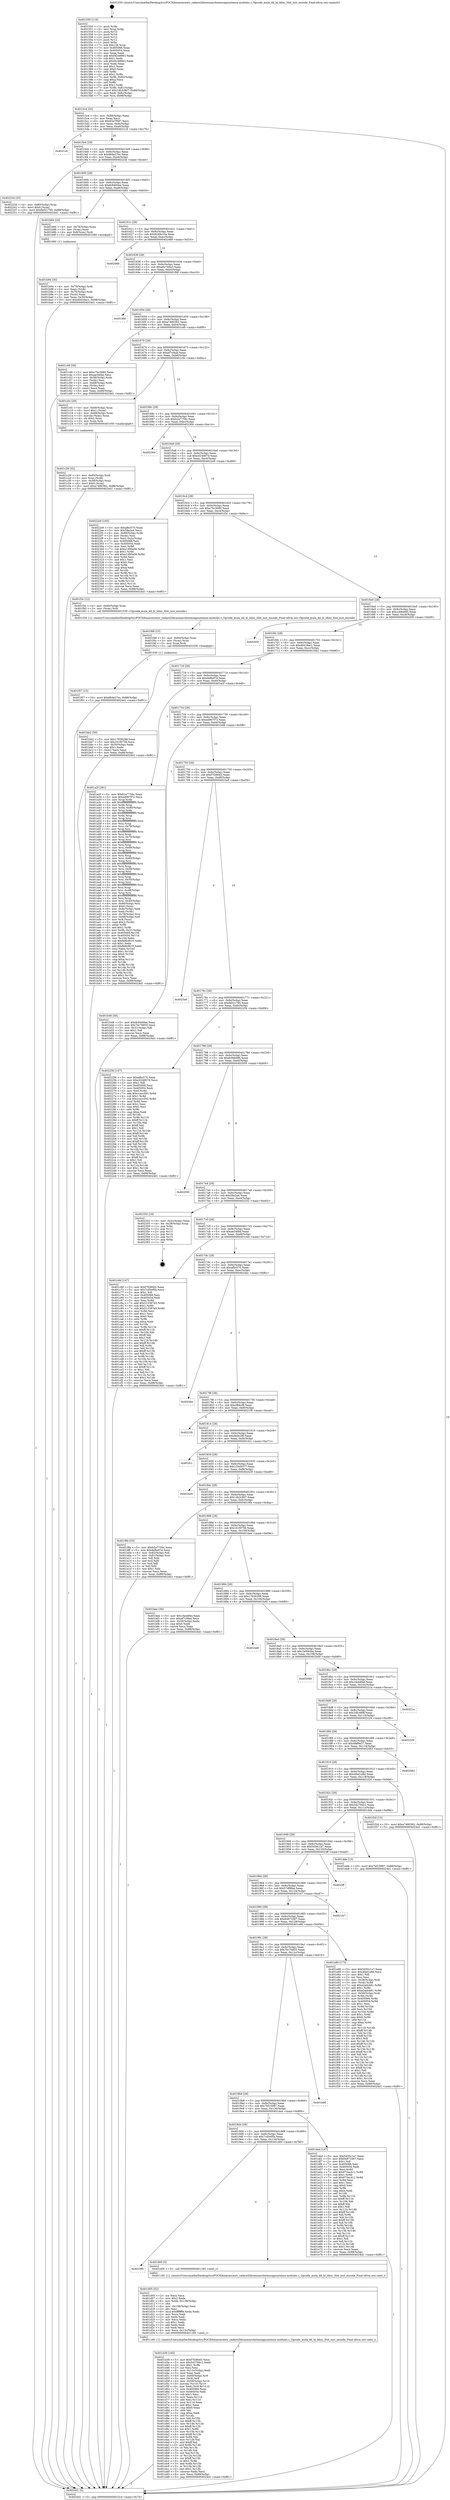 digraph "0x401550" {
  label = "0x401550 (/mnt/c/Users/mathe/Desktop/tcc/POCII/binaries/extr_radare2librasmarchxtensagnuxtensa-modules.c_Opcode_mula_dd_hl_ldinc_Slot_inst_encode_Final-ollvm.out::main(0))"
  labelloc = "t"
  node[shape=record]

  Entry [label="",width=0.3,height=0.3,shape=circle,fillcolor=black,style=filled]
  "0x4015c4" [label="{
     0x4015c4 [32]\l
     | [instrs]\l
     &nbsp;&nbsp;0x4015c4 \<+6\>: mov -0x88(%rbp),%eax\l
     &nbsp;&nbsp;0x4015ca \<+2\>: mov %eax,%ecx\l
     &nbsp;&nbsp;0x4015cc \<+6\>: sub $0x83a7f597,%ecx\l
     &nbsp;&nbsp;0x4015d2 \<+6\>: mov %eax,-0x9c(%rbp)\l
     &nbsp;&nbsp;0x4015d8 \<+6\>: mov %ecx,-0xa0(%rbp)\l
     &nbsp;&nbsp;0x4015de \<+6\>: je 00000000004021c6 \<main+0xc76\>\l
  }"]
  "0x4021c6" [label="{
     0x4021c6\l
  }", style=dashed]
  "0x4015e4" [label="{
     0x4015e4 [28]\l
     | [instrs]\l
     &nbsp;&nbsp;0x4015e4 \<+5\>: jmp 00000000004015e9 \<main+0x99\>\l
     &nbsp;&nbsp;0x4015e9 \<+6\>: mov -0x9c(%rbp),%eax\l
     &nbsp;&nbsp;0x4015ef \<+5\>: sub $0x884e27ec,%eax\l
     &nbsp;&nbsp;0x4015f4 \<+6\>: mov %eax,-0xa4(%rbp)\l
     &nbsp;&nbsp;0x4015fa \<+6\>: je 000000000040223d \<main+0xced\>\l
  }"]
  Exit [label="",width=0.3,height=0.3,shape=circle,fillcolor=black,style=filled,peripheries=2]
  "0x40223d" [label="{
     0x40223d [25]\l
     | [instrs]\l
     &nbsp;&nbsp;0x40223d \<+4\>: mov -0x80(%rbp),%rax\l
     &nbsp;&nbsp;0x402241 \<+6\>: movl $0x0,(%rax)\l
     &nbsp;&nbsp;0x402247 \<+10\>: movl $0xfa021795,-0x88(%rbp)\l
     &nbsp;&nbsp;0x402251 \<+5\>: jmp 00000000004024d1 \<main+0xf81\>\l
  }"]
  "0x401600" [label="{
     0x401600 [28]\l
     | [instrs]\l
     &nbsp;&nbsp;0x401600 \<+5\>: jmp 0000000000401605 \<main+0xb5\>\l
     &nbsp;&nbsp;0x401605 \<+6\>: mov -0x9c(%rbp),%eax\l
     &nbsp;&nbsp;0x40160b \<+5\>: sub $0x8c8400ee,%eax\l
     &nbsp;&nbsp;0x401610 \<+6\>: mov %eax,-0xa8(%rbp)\l
     &nbsp;&nbsp;0x401616 \<+6\>: je 0000000000401b84 \<main+0x634\>\l
  }"]
  "0x401f57" [label="{
     0x401f57 [15]\l
     | [instrs]\l
     &nbsp;&nbsp;0x401f57 \<+10\>: movl $0x884e27ec,-0x88(%rbp)\l
     &nbsp;&nbsp;0x401f61 \<+5\>: jmp 00000000004024d1 \<main+0xf81\>\l
  }"]
  "0x401b84" [label="{
     0x401b84 [16]\l
     | [instrs]\l
     &nbsp;&nbsp;0x401b84 \<+4\>: mov -0x78(%rbp),%rax\l
     &nbsp;&nbsp;0x401b88 \<+3\>: mov (%rax),%rax\l
     &nbsp;&nbsp;0x401b8b \<+4\>: mov 0x8(%rax),%rdi\l
     &nbsp;&nbsp;0x401b8f \<+5\>: call 0000000000401060 \<atoi@plt\>\l
     | [calls]\l
     &nbsp;&nbsp;0x401060 \{1\} (unknown)\l
  }"]
  "0x40161c" [label="{
     0x40161c [28]\l
     | [instrs]\l
     &nbsp;&nbsp;0x40161c \<+5\>: jmp 0000000000401621 \<main+0xd1\>\l
     &nbsp;&nbsp;0x401621 \<+6\>: mov -0x9c(%rbp),%eax\l
     &nbsp;&nbsp;0x401627 \<+5\>: sub $0x9249a10a,%eax\l
     &nbsp;&nbsp;0x40162c \<+6\>: mov %eax,-0xac(%rbp)\l
     &nbsp;&nbsp;0x401632 \<+6\>: je 0000000000402466 \<main+0xf16\>\l
  }"]
  "0x401f48" [label="{
     0x401f48 [15]\l
     | [instrs]\l
     &nbsp;&nbsp;0x401f48 \<+4\>: mov -0x60(%rbp),%rax\l
     &nbsp;&nbsp;0x401f4c \<+3\>: mov (%rax),%rax\l
     &nbsp;&nbsp;0x401f4f \<+3\>: mov %rax,%rdi\l
     &nbsp;&nbsp;0x401f52 \<+5\>: call 0000000000401030 \<free@plt\>\l
     | [calls]\l
     &nbsp;&nbsp;0x401030 \{1\} (unknown)\l
  }"]
  "0x402466" [label="{
     0x402466\l
  }", style=dashed]
  "0x401638" [label="{
     0x401638 [28]\l
     | [instrs]\l
     &nbsp;&nbsp;0x401638 \<+5\>: jmp 000000000040163d \<main+0xed\>\l
     &nbsp;&nbsp;0x40163d \<+6\>: mov -0x9c(%rbp),%eax\l
     &nbsp;&nbsp;0x401643 \<+5\>: sub $0xa6c749a3,%eax\l
     &nbsp;&nbsp;0x401648 \<+6\>: mov %eax,-0xb0(%rbp)\l
     &nbsp;&nbsp;0x40164e \<+6\>: je 0000000000401f66 \<main+0xa16\>\l
  }"]
  "0x401d39" [label="{
     0x401d39 [165]\l
     | [instrs]\l
     &nbsp;&nbsp;0x401d39 \<+5\>: mov $0xf7f280d3,%ecx\l
     &nbsp;&nbsp;0x401d3e \<+5\>: mov $0x542784c1,%edx\l
     &nbsp;&nbsp;0x401d43 \<+3\>: mov $0x1,%r8b\l
     &nbsp;&nbsp;0x401d46 \<+2\>: xor %esi,%esi\l
     &nbsp;&nbsp;0x401d48 \<+6\>: mov -0x13c(%rbp),%edi\l
     &nbsp;&nbsp;0x401d4e \<+3\>: imul %eax,%edi\l
     &nbsp;&nbsp;0x401d51 \<+4\>: mov -0x60(%rbp),%r9\l
     &nbsp;&nbsp;0x401d55 \<+3\>: mov (%r9),%r9\l
     &nbsp;&nbsp;0x401d58 \<+4\>: mov -0x58(%rbp),%r10\l
     &nbsp;&nbsp;0x401d5c \<+3\>: movslq (%r10),%r10\l
     &nbsp;&nbsp;0x401d5f \<+4\>: mov %edi,(%r9,%r10,4)\l
     &nbsp;&nbsp;0x401d63 \<+7\>: mov 0x405068,%eax\l
     &nbsp;&nbsp;0x401d6a \<+7\>: mov 0x405054,%edi\l
     &nbsp;&nbsp;0x401d71 \<+3\>: sub $0x1,%esi\l
     &nbsp;&nbsp;0x401d74 \<+3\>: mov %eax,%r11d\l
     &nbsp;&nbsp;0x401d77 \<+3\>: add %esi,%r11d\l
     &nbsp;&nbsp;0x401d7a \<+4\>: imul %r11d,%eax\l
     &nbsp;&nbsp;0x401d7e \<+3\>: and $0x1,%eax\l
     &nbsp;&nbsp;0x401d81 \<+3\>: cmp $0x0,%eax\l
     &nbsp;&nbsp;0x401d84 \<+3\>: sete %bl\l
     &nbsp;&nbsp;0x401d87 \<+3\>: cmp $0xa,%edi\l
     &nbsp;&nbsp;0x401d8a \<+4\>: setl %r14b\l
     &nbsp;&nbsp;0x401d8e \<+3\>: mov %bl,%r15b\l
     &nbsp;&nbsp;0x401d91 \<+4\>: xor $0xff,%r15b\l
     &nbsp;&nbsp;0x401d95 \<+3\>: mov %r14b,%r12b\l
     &nbsp;&nbsp;0x401d98 \<+4\>: xor $0xff,%r12b\l
     &nbsp;&nbsp;0x401d9c \<+4\>: xor $0x1,%r8b\l
     &nbsp;&nbsp;0x401da0 \<+3\>: mov %r15b,%r13b\l
     &nbsp;&nbsp;0x401da3 \<+4\>: and $0xff,%r13b\l
     &nbsp;&nbsp;0x401da7 \<+3\>: and %r8b,%bl\l
     &nbsp;&nbsp;0x401daa \<+3\>: mov %r12b,%al\l
     &nbsp;&nbsp;0x401dad \<+2\>: and $0xff,%al\l
     &nbsp;&nbsp;0x401daf \<+3\>: and %r8b,%r14b\l
     &nbsp;&nbsp;0x401db2 \<+3\>: or %bl,%r13b\l
     &nbsp;&nbsp;0x401db5 \<+3\>: or %r14b,%al\l
     &nbsp;&nbsp;0x401db8 \<+3\>: xor %al,%r13b\l
     &nbsp;&nbsp;0x401dbb \<+3\>: or %r12b,%r15b\l
     &nbsp;&nbsp;0x401dbe \<+4\>: xor $0xff,%r15b\l
     &nbsp;&nbsp;0x401dc2 \<+4\>: or $0x1,%r8b\l
     &nbsp;&nbsp;0x401dc6 \<+3\>: and %r8b,%r15b\l
     &nbsp;&nbsp;0x401dc9 \<+3\>: or %r15b,%r13b\l
     &nbsp;&nbsp;0x401dcc \<+4\>: test $0x1,%r13b\l
     &nbsp;&nbsp;0x401dd0 \<+3\>: cmovne %edx,%ecx\l
     &nbsp;&nbsp;0x401dd3 \<+6\>: mov %ecx,-0x88(%rbp)\l
     &nbsp;&nbsp;0x401dd9 \<+5\>: jmp 00000000004024d1 \<main+0xf81\>\l
  }"]
  "0x401f66" [label="{
     0x401f66\l
  }", style=dashed]
  "0x401654" [label="{
     0x401654 [28]\l
     | [instrs]\l
     &nbsp;&nbsp;0x401654 \<+5\>: jmp 0000000000401659 \<main+0x109\>\l
     &nbsp;&nbsp;0x401659 \<+6\>: mov -0x9c(%rbp),%eax\l
     &nbsp;&nbsp;0x40165f \<+5\>: sub $0xa7480362,%eax\l
     &nbsp;&nbsp;0x401664 \<+6\>: mov %eax,-0xb4(%rbp)\l
     &nbsp;&nbsp;0x40166a \<+6\>: je 0000000000401c49 \<main+0x6f9\>\l
  }"]
  "0x401d05" [label="{
     0x401d05 [52]\l
     | [instrs]\l
     &nbsp;&nbsp;0x401d05 \<+2\>: xor %ecx,%ecx\l
     &nbsp;&nbsp;0x401d07 \<+5\>: mov $0x2,%edx\l
     &nbsp;&nbsp;0x401d0c \<+6\>: mov %edx,-0x138(%rbp)\l
     &nbsp;&nbsp;0x401d12 \<+1\>: cltd\l
     &nbsp;&nbsp;0x401d13 \<+6\>: mov -0x138(%rbp),%esi\l
     &nbsp;&nbsp;0x401d19 \<+2\>: idiv %esi\l
     &nbsp;&nbsp;0x401d1b \<+6\>: imul $0xfffffffe,%edx,%edx\l
     &nbsp;&nbsp;0x401d21 \<+2\>: mov %ecx,%edi\l
     &nbsp;&nbsp;0x401d23 \<+2\>: sub %edx,%edi\l
     &nbsp;&nbsp;0x401d25 \<+2\>: mov %ecx,%edx\l
     &nbsp;&nbsp;0x401d27 \<+3\>: sub $0x1,%edx\l
     &nbsp;&nbsp;0x401d2a \<+2\>: add %edx,%edi\l
     &nbsp;&nbsp;0x401d2c \<+2\>: sub %edi,%ecx\l
     &nbsp;&nbsp;0x401d2e \<+6\>: mov %ecx,-0x13c(%rbp)\l
     &nbsp;&nbsp;0x401d34 \<+5\>: call 0000000000401160 \<next_i\>\l
     | [calls]\l
     &nbsp;&nbsp;0x401160 \{1\} (/mnt/c/Users/mathe/Desktop/tcc/POCII/binaries/extr_radare2librasmarchxtensagnuxtensa-modules.c_Opcode_mula_dd_hl_ldinc_Slot_inst_encode_Final-ollvm.out::next_i)\l
  }"]
  "0x401c49" [label="{
     0x401c49 [36]\l
     | [instrs]\l
     &nbsp;&nbsp;0x401c49 \<+5\>: mov $0xc7bc3685,%eax\l
     &nbsp;&nbsp;0x401c4e \<+5\>: mov $0xae34fdd,%ecx\l
     &nbsp;&nbsp;0x401c53 \<+4\>: mov -0x58(%rbp),%rdx\l
     &nbsp;&nbsp;0x401c57 \<+2\>: mov (%rdx),%esi\l
     &nbsp;&nbsp;0x401c59 \<+4\>: mov -0x68(%rbp),%rdx\l
     &nbsp;&nbsp;0x401c5d \<+2\>: cmp (%rdx),%esi\l
     &nbsp;&nbsp;0x401c5f \<+3\>: cmovl %ecx,%eax\l
     &nbsp;&nbsp;0x401c62 \<+6\>: mov %eax,-0x88(%rbp)\l
     &nbsp;&nbsp;0x401c68 \<+5\>: jmp 00000000004024d1 \<main+0xf81\>\l
  }"]
  "0x401670" [label="{
     0x401670 [28]\l
     | [instrs]\l
     &nbsp;&nbsp;0x401670 \<+5\>: jmp 0000000000401675 \<main+0x125\>\l
     &nbsp;&nbsp;0x401675 \<+6\>: mov -0x9c(%rbp),%eax\l
     &nbsp;&nbsp;0x40167b \<+5\>: sub $0xaf7cf4ad,%eax\l
     &nbsp;&nbsp;0x401680 \<+6\>: mov %eax,-0xb8(%rbp)\l
     &nbsp;&nbsp;0x401686 \<+6\>: je 0000000000401c0c \<main+0x6bc\>\l
  }"]
  "0x4019f0" [label="{
     0x4019f0\l
  }", style=dashed]
  "0x401c0c" [label="{
     0x401c0c [29]\l
     | [instrs]\l
     &nbsp;&nbsp;0x401c0c \<+4\>: mov -0x68(%rbp),%rax\l
     &nbsp;&nbsp;0x401c10 \<+6\>: movl $0x1,(%rax)\l
     &nbsp;&nbsp;0x401c16 \<+4\>: mov -0x68(%rbp),%rax\l
     &nbsp;&nbsp;0x401c1a \<+3\>: movslq (%rax),%rax\l
     &nbsp;&nbsp;0x401c1d \<+4\>: shl $0x2,%rax\l
     &nbsp;&nbsp;0x401c21 \<+3\>: mov %rax,%rdi\l
     &nbsp;&nbsp;0x401c24 \<+5\>: call 0000000000401050 \<malloc@plt\>\l
     | [calls]\l
     &nbsp;&nbsp;0x401050 \{1\} (unknown)\l
  }"]
  "0x40168c" [label="{
     0x40168c [28]\l
     | [instrs]\l
     &nbsp;&nbsp;0x40168c \<+5\>: jmp 0000000000401691 \<main+0x141\>\l
     &nbsp;&nbsp;0x401691 \<+6\>: mov -0x9c(%rbp),%eax\l
     &nbsp;&nbsp;0x401697 \<+5\>: sub $0xb2a7759c,%eax\l
     &nbsp;&nbsp;0x40169c \<+6\>: mov %eax,-0xbc(%rbp)\l
     &nbsp;&nbsp;0x4016a2 \<+6\>: je 0000000000402364 \<main+0xe14\>\l
  }"]
  "0x401d00" [label="{
     0x401d00 [5]\l
     | [instrs]\l
     &nbsp;&nbsp;0x401d00 \<+5\>: call 0000000000401160 \<next_i\>\l
     | [calls]\l
     &nbsp;&nbsp;0x401160 \{1\} (/mnt/c/Users/mathe/Desktop/tcc/POCII/binaries/extr_radare2librasmarchxtensagnuxtensa-modules.c_Opcode_mula_dd_hl_ldinc_Slot_inst_encode_Final-ollvm.out::next_i)\l
  }"]
  "0x402364" [label="{
     0x402364\l
  }", style=dashed]
  "0x4016a8" [label="{
     0x4016a8 [28]\l
     | [instrs]\l
     &nbsp;&nbsp;0x4016a8 \<+5\>: jmp 00000000004016ad \<main+0x15d\>\l
     &nbsp;&nbsp;0x4016ad \<+6\>: mov -0x9c(%rbp),%eax\l
     &nbsp;&nbsp;0x4016b3 \<+5\>: sub $0xc024907d,%eax\l
     &nbsp;&nbsp;0x4016b8 \<+6\>: mov %eax,-0xc0(%rbp)\l
     &nbsp;&nbsp;0x4016be \<+6\>: je 00000000004022e9 \<main+0xd99\>\l
  }"]
  "0x4019d4" [label="{
     0x4019d4 [28]\l
     | [instrs]\l
     &nbsp;&nbsp;0x4019d4 \<+5\>: jmp 00000000004019d9 \<main+0x489\>\l
     &nbsp;&nbsp;0x4019d9 \<+6\>: mov -0x9c(%rbp),%eax\l
     &nbsp;&nbsp;0x4019df \<+5\>: sub $0x7cd5ef5b,%eax\l
     &nbsp;&nbsp;0x4019e4 \<+6\>: mov %eax,-0x134(%rbp)\l
     &nbsp;&nbsp;0x4019ea \<+6\>: je 0000000000401d00 \<main+0x7b0\>\l
  }"]
  "0x4022e9" [label="{
     0x4022e9 [105]\l
     | [instrs]\l
     &nbsp;&nbsp;0x4022e9 \<+5\>: mov $0xafbc570,%eax\l
     &nbsp;&nbsp;0x4022ee \<+5\>: mov $0x58a2a4,%ecx\l
     &nbsp;&nbsp;0x4022f3 \<+4\>: mov -0x80(%rbp),%rdx\l
     &nbsp;&nbsp;0x4022f7 \<+2\>: mov (%rdx),%esi\l
     &nbsp;&nbsp;0x4022f9 \<+3\>: mov %esi,-0x2c(%rbp)\l
     &nbsp;&nbsp;0x4022fc \<+7\>: mov 0x405068,%esi\l
     &nbsp;&nbsp;0x402303 \<+7\>: mov 0x405054,%edi\l
     &nbsp;&nbsp;0x40230a \<+3\>: mov %esi,%r8d\l
     &nbsp;&nbsp;0x40230d \<+7\>: sub $0xe1490e06,%r8d\l
     &nbsp;&nbsp;0x402314 \<+4\>: sub $0x1,%r8d\l
     &nbsp;&nbsp;0x402318 \<+7\>: add $0xe1490e06,%r8d\l
     &nbsp;&nbsp;0x40231f \<+4\>: imul %r8d,%esi\l
     &nbsp;&nbsp;0x402323 \<+3\>: and $0x1,%esi\l
     &nbsp;&nbsp;0x402326 \<+3\>: cmp $0x0,%esi\l
     &nbsp;&nbsp;0x402329 \<+4\>: sete %r9b\l
     &nbsp;&nbsp;0x40232d \<+3\>: cmp $0xa,%edi\l
     &nbsp;&nbsp;0x402330 \<+4\>: setl %r10b\l
     &nbsp;&nbsp;0x402334 \<+3\>: mov %r9b,%r11b\l
     &nbsp;&nbsp;0x402337 \<+3\>: and %r10b,%r11b\l
     &nbsp;&nbsp;0x40233a \<+3\>: xor %r10b,%r9b\l
     &nbsp;&nbsp;0x40233d \<+3\>: or %r9b,%r11b\l
     &nbsp;&nbsp;0x402340 \<+4\>: test $0x1,%r11b\l
     &nbsp;&nbsp;0x402344 \<+3\>: cmovne %ecx,%eax\l
     &nbsp;&nbsp;0x402347 \<+6\>: mov %eax,-0x88(%rbp)\l
     &nbsp;&nbsp;0x40234d \<+5\>: jmp 00000000004024d1 \<main+0xf81\>\l
  }"]
  "0x4016c4" [label="{
     0x4016c4 [28]\l
     | [instrs]\l
     &nbsp;&nbsp;0x4016c4 \<+5\>: jmp 00000000004016c9 \<main+0x179\>\l
     &nbsp;&nbsp;0x4016c9 \<+6\>: mov -0x9c(%rbp),%eax\l
     &nbsp;&nbsp;0x4016cf \<+5\>: sub $0xc7bc3685,%eax\l
     &nbsp;&nbsp;0x4016d4 \<+6\>: mov %eax,-0xc4(%rbp)\l
     &nbsp;&nbsp;0x4016da \<+6\>: je 0000000000401f3c \<main+0x9ec\>\l
  }"]
  "0x401ded" [label="{
     0x401ded [147]\l
     | [instrs]\l
     &nbsp;&nbsp;0x401ded \<+5\>: mov $0x5450c1a7,%eax\l
     &nbsp;&nbsp;0x401df2 \<+5\>: mov $0x64873367,%ecx\l
     &nbsp;&nbsp;0x401df7 \<+2\>: mov $0x1,%dl\l
     &nbsp;&nbsp;0x401df9 \<+7\>: mov 0x405068,%esi\l
     &nbsp;&nbsp;0x401e00 \<+7\>: mov 0x405054,%edi\l
     &nbsp;&nbsp;0x401e07 \<+3\>: mov %esi,%r8d\l
     &nbsp;&nbsp;0x401e0a \<+7\>: add $0x673ac411,%r8d\l
     &nbsp;&nbsp;0x401e11 \<+4\>: sub $0x1,%r8d\l
     &nbsp;&nbsp;0x401e15 \<+7\>: sub $0x673ac411,%r8d\l
     &nbsp;&nbsp;0x401e1c \<+4\>: imul %r8d,%esi\l
     &nbsp;&nbsp;0x401e20 \<+3\>: and $0x1,%esi\l
     &nbsp;&nbsp;0x401e23 \<+3\>: cmp $0x0,%esi\l
     &nbsp;&nbsp;0x401e26 \<+4\>: sete %r9b\l
     &nbsp;&nbsp;0x401e2a \<+3\>: cmp $0xa,%edi\l
     &nbsp;&nbsp;0x401e2d \<+4\>: setl %r10b\l
     &nbsp;&nbsp;0x401e31 \<+3\>: mov %r9b,%r11b\l
     &nbsp;&nbsp;0x401e34 \<+4\>: xor $0xff,%r11b\l
     &nbsp;&nbsp;0x401e38 \<+3\>: mov %r10b,%bl\l
     &nbsp;&nbsp;0x401e3b \<+3\>: xor $0xff,%bl\l
     &nbsp;&nbsp;0x401e3e \<+3\>: xor $0x1,%dl\l
     &nbsp;&nbsp;0x401e41 \<+3\>: mov %r11b,%r14b\l
     &nbsp;&nbsp;0x401e44 \<+4\>: and $0xff,%r14b\l
     &nbsp;&nbsp;0x401e48 \<+3\>: and %dl,%r9b\l
     &nbsp;&nbsp;0x401e4b \<+3\>: mov %bl,%r15b\l
     &nbsp;&nbsp;0x401e4e \<+4\>: and $0xff,%r15b\l
     &nbsp;&nbsp;0x401e52 \<+3\>: and %dl,%r10b\l
     &nbsp;&nbsp;0x401e55 \<+3\>: or %r9b,%r14b\l
     &nbsp;&nbsp;0x401e58 \<+3\>: or %r10b,%r15b\l
     &nbsp;&nbsp;0x401e5b \<+3\>: xor %r15b,%r14b\l
     &nbsp;&nbsp;0x401e5e \<+3\>: or %bl,%r11b\l
     &nbsp;&nbsp;0x401e61 \<+4\>: xor $0xff,%r11b\l
     &nbsp;&nbsp;0x401e65 \<+3\>: or $0x1,%dl\l
     &nbsp;&nbsp;0x401e68 \<+3\>: and %dl,%r11b\l
     &nbsp;&nbsp;0x401e6b \<+3\>: or %r11b,%r14b\l
     &nbsp;&nbsp;0x401e6e \<+4\>: test $0x1,%r14b\l
     &nbsp;&nbsp;0x401e72 \<+3\>: cmovne %ecx,%eax\l
     &nbsp;&nbsp;0x401e75 \<+6\>: mov %eax,-0x88(%rbp)\l
     &nbsp;&nbsp;0x401e7b \<+5\>: jmp 00000000004024d1 \<main+0xf81\>\l
  }"]
  "0x401f3c" [label="{
     0x401f3c [12]\l
     | [instrs]\l
     &nbsp;&nbsp;0x401f3c \<+4\>: mov -0x60(%rbp),%rax\l
     &nbsp;&nbsp;0x401f40 \<+3\>: mov (%rax),%rdi\l
     &nbsp;&nbsp;0x401f43 \<+5\>: call 0000000000401530 \<Opcode_mula_dd_hl_ldinc_Slot_inst_encode\>\l
     | [calls]\l
     &nbsp;&nbsp;0x401530 \{1\} (/mnt/c/Users/mathe/Desktop/tcc/POCII/binaries/extr_radare2librasmarchxtensagnuxtensa-modules.c_Opcode_mula_dd_hl_ldinc_Slot_inst_encode_Final-ollvm.out::Opcode_mula_dd_hl_ldinc_Slot_inst_encode)\l
  }"]
  "0x4016e0" [label="{
     0x4016e0 [28]\l
     | [instrs]\l
     &nbsp;&nbsp;0x4016e0 \<+5\>: jmp 00000000004016e5 \<main+0x195\>\l
     &nbsp;&nbsp;0x4016e5 \<+6\>: mov -0x9c(%rbp),%eax\l
     &nbsp;&nbsp;0x4016eb \<+5\>: sub $0xcc68eb65,%eax\l
     &nbsp;&nbsp;0x4016f0 \<+6\>: mov %eax,-0xc8(%rbp)\l
     &nbsp;&nbsp;0x4016f6 \<+6\>: je 000000000040205f \<main+0xb0f\>\l
  }"]
  "0x4019b8" [label="{
     0x4019b8 [28]\l
     | [instrs]\l
     &nbsp;&nbsp;0x4019b8 \<+5\>: jmp 00000000004019bd \<main+0x46d\>\l
     &nbsp;&nbsp;0x4019bd \<+6\>: mov -0x9c(%rbp),%eax\l
     &nbsp;&nbsp;0x4019c3 \<+5\>: sub $0x7bf15987,%eax\l
     &nbsp;&nbsp;0x4019c8 \<+6\>: mov %eax,-0x130(%rbp)\l
     &nbsp;&nbsp;0x4019ce \<+6\>: je 0000000000401ded \<main+0x89d\>\l
  }"]
  "0x40205f" [label="{
     0x40205f\l
  }", style=dashed]
  "0x4016fc" [label="{
     0x4016fc [28]\l
     | [instrs]\l
     &nbsp;&nbsp;0x4016fc \<+5\>: jmp 0000000000401701 \<main+0x1b1\>\l
     &nbsp;&nbsp;0x401701 \<+6\>: mov -0x9c(%rbp),%eax\l
     &nbsp;&nbsp;0x401707 \<+5\>: sub $0xd0416ac1,%eax\l
     &nbsp;&nbsp;0x40170c \<+6\>: mov %eax,-0xcc(%rbp)\l
     &nbsp;&nbsp;0x401712 \<+6\>: je 0000000000401bb2 \<main+0x662\>\l
  }"]
  "0x401b66" [label="{
     0x401b66\l
  }", style=dashed]
  "0x401bb2" [label="{
     0x401bb2 [30]\l
     | [instrs]\l
     &nbsp;&nbsp;0x401bb2 \<+5\>: mov $0x17636298,%eax\l
     &nbsp;&nbsp;0x401bb7 \<+5\>: mov $0x161f0758,%ecx\l
     &nbsp;&nbsp;0x401bbc \<+3\>: mov -0x30(%rbp),%edx\l
     &nbsp;&nbsp;0x401bbf \<+3\>: cmp $0x1,%edx\l
     &nbsp;&nbsp;0x401bc2 \<+3\>: cmovl %ecx,%eax\l
     &nbsp;&nbsp;0x401bc5 \<+6\>: mov %eax,-0x88(%rbp)\l
     &nbsp;&nbsp;0x401bcb \<+5\>: jmp 00000000004024d1 \<main+0xf81\>\l
  }"]
  "0x401718" [label="{
     0x401718 [28]\l
     | [instrs]\l
     &nbsp;&nbsp;0x401718 \<+5\>: jmp 000000000040171d \<main+0x1cd\>\l
     &nbsp;&nbsp;0x40171d \<+6\>: mov -0x9c(%rbp),%eax\l
     &nbsp;&nbsp;0x401723 \<+5\>: sub $0xdefbef7d,%eax\l
     &nbsp;&nbsp;0x401728 \<+6\>: mov %eax,-0xd0(%rbp)\l
     &nbsp;&nbsp;0x40172e \<+6\>: je 0000000000401a2f \<main+0x4df\>\l
  }"]
  "0x40199c" [label="{
     0x40199c [28]\l
     | [instrs]\l
     &nbsp;&nbsp;0x40199c \<+5\>: jmp 00000000004019a1 \<main+0x451\>\l
     &nbsp;&nbsp;0x4019a1 \<+6\>: mov -0x9c(%rbp),%eax\l
     &nbsp;&nbsp;0x4019a7 \<+5\>: sub $0x7bc76855,%eax\l
     &nbsp;&nbsp;0x4019ac \<+6\>: mov %eax,-0x12c(%rbp)\l
     &nbsp;&nbsp;0x4019b2 \<+6\>: je 0000000000401b66 \<main+0x616\>\l
  }"]
  "0x401a2f" [label="{
     0x401a2f [281]\l
     | [instrs]\l
     &nbsp;&nbsp;0x401a2f \<+5\>: mov $0xb2a7759c,%eax\l
     &nbsp;&nbsp;0x401a34 \<+5\>: mov $0xed967f72,%ecx\l
     &nbsp;&nbsp;0x401a39 \<+3\>: mov %rsp,%rdx\l
     &nbsp;&nbsp;0x401a3c \<+4\>: add $0xfffffffffffffff0,%rdx\l
     &nbsp;&nbsp;0x401a40 \<+3\>: mov %rdx,%rsp\l
     &nbsp;&nbsp;0x401a43 \<+4\>: mov %rdx,-0x80(%rbp)\l
     &nbsp;&nbsp;0x401a47 \<+3\>: mov %rsp,%rdx\l
     &nbsp;&nbsp;0x401a4a \<+4\>: add $0xfffffffffffffff0,%rdx\l
     &nbsp;&nbsp;0x401a4e \<+3\>: mov %rdx,%rsp\l
     &nbsp;&nbsp;0x401a51 \<+3\>: mov %rsp,%rsi\l
     &nbsp;&nbsp;0x401a54 \<+4\>: add $0xfffffffffffffff0,%rsi\l
     &nbsp;&nbsp;0x401a58 \<+3\>: mov %rsi,%rsp\l
     &nbsp;&nbsp;0x401a5b \<+4\>: mov %rsi,-0x78(%rbp)\l
     &nbsp;&nbsp;0x401a5f \<+3\>: mov %rsp,%rsi\l
     &nbsp;&nbsp;0x401a62 \<+4\>: add $0xfffffffffffffff0,%rsi\l
     &nbsp;&nbsp;0x401a66 \<+3\>: mov %rsi,%rsp\l
     &nbsp;&nbsp;0x401a69 \<+4\>: mov %rsi,-0x70(%rbp)\l
     &nbsp;&nbsp;0x401a6d \<+3\>: mov %rsp,%rsi\l
     &nbsp;&nbsp;0x401a70 \<+4\>: add $0xfffffffffffffff0,%rsi\l
     &nbsp;&nbsp;0x401a74 \<+3\>: mov %rsi,%rsp\l
     &nbsp;&nbsp;0x401a77 \<+4\>: mov %rsi,-0x68(%rbp)\l
     &nbsp;&nbsp;0x401a7b \<+3\>: mov %rsp,%rsi\l
     &nbsp;&nbsp;0x401a7e \<+4\>: add $0xfffffffffffffff0,%rsi\l
     &nbsp;&nbsp;0x401a82 \<+3\>: mov %rsi,%rsp\l
     &nbsp;&nbsp;0x401a85 \<+4\>: mov %rsi,-0x60(%rbp)\l
     &nbsp;&nbsp;0x401a89 \<+3\>: mov %rsp,%rsi\l
     &nbsp;&nbsp;0x401a8c \<+4\>: add $0xfffffffffffffff0,%rsi\l
     &nbsp;&nbsp;0x401a90 \<+3\>: mov %rsi,%rsp\l
     &nbsp;&nbsp;0x401a93 \<+4\>: mov %rsi,-0x58(%rbp)\l
     &nbsp;&nbsp;0x401a97 \<+3\>: mov %rsp,%rsi\l
     &nbsp;&nbsp;0x401a9a \<+4\>: add $0xfffffffffffffff0,%rsi\l
     &nbsp;&nbsp;0x401a9e \<+3\>: mov %rsi,%rsp\l
     &nbsp;&nbsp;0x401aa1 \<+4\>: mov %rsi,-0x50(%rbp)\l
     &nbsp;&nbsp;0x401aa5 \<+3\>: mov %rsp,%rsi\l
     &nbsp;&nbsp;0x401aa8 \<+4\>: add $0xfffffffffffffff0,%rsi\l
     &nbsp;&nbsp;0x401aac \<+3\>: mov %rsi,%rsp\l
     &nbsp;&nbsp;0x401aaf \<+4\>: mov %rsi,-0x48(%rbp)\l
     &nbsp;&nbsp;0x401ab3 \<+3\>: mov %rsp,%rsi\l
     &nbsp;&nbsp;0x401ab6 \<+4\>: add $0xfffffffffffffff0,%rsi\l
     &nbsp;&nbsp;0x401aba \<+3\>: mov %rsi,%rsp\l
     &nbsp;&nbsp;0x401abd \<+4\>: mov %rsi,-0x40(%rbp)\l
     &nbsp;&nbsp;0x401ac1 \<+4\>: mov -0x80(%rbp),%rsi\l
     &nbsp;&nbsp;0x401ac5 \<+6\>: movl $0x0,(%rsi)\l
     &nbsp;&nbsp;0x401acb \<+6\>: mov -0x8c(%rbp),%edi\l
     &nbsp;&nbsp;0x401ad1 \<+2\>: mov %edi,(%rdx)\l
     &nbsp;&nbsp;0x401ad3 \<+4\>: mov -0x78(%rbp),%rsi\l
     &nbsp;&nbsp;0x401ad7 \<+7\>: mov -0x98(%rbp),%r8\l
     &nbsp;&nbsp;0x401ade \<+3\>: mov %r8,(%rsi)\l
     &nbsp;&nbsp;0x401ae1 \<+3\>: cmpl $0x2,(%rdx)\l
     &nbsp;&nbsp;0x401ae4 \<+4\>: setne %r9b\l
     &nbsp;&nbsp;0x401ae8 \<+4\>: and $0x1,%r9b\l
     &nbsp;&nbsp;0x401aec \<+4\>: mov %r9b,-0x31(%rbp)\l
     &nbsp;&nbsp;0x401af0 \<+8\>: mov 0x405068,%r10d\l
     &nbsp;&nbsp;0x401af8 \<+8\>: mov 0x405054,%r11d\l
     &nbsp;&nbsp;0x401b00 \<+3\>: mov %r10d,%ebx\l
     &nbsp;&nbsp;0x401b03 \<+6\>: sub $0x8d6cf610,%ebx\l
     &nbsp;&nbsp;0x401b09 \<+3\>: sub $0x1,%ebx\l
     &nbsp;&nbsp;0x401b0c \<+6\>: add $0x8d6cf610,%ebx\l
     &nbsp;&nbsp;0x401b12 \<+4\>: imul %ebx,%r10d\l
     &nbsp;&nbsp;0x401b16 \<+4\>: and $0x1,%r10d\l
     &nbsp;&nbsp;0x401b1a \<+4\>: cmp $0x0,%r10d\l
     &nbsp;&nbsp;0x401b1e \<+4\>: sete %r9b\l
     &nbsp;&nbsp;0x401b22 \<+4\>: cmp $0xa,%r11d\l
     &nbsp;&nbsp;0x401b26 \<+4\>: setl %r14b\l
     &nbsp;&nbsp;0x401b2a \<+3\>: mov %r9b,%r15b\l
     &nbsp;&nbsp;0x401b2d \<+3\>: and %r14b,%r15b\l
     &nbsp;&nbsp;0x401b30 \<+3\>: xor %r14b,%r9b\l
     &nbsp;&nbsp;0x401b33 \<+3\>: or %r9b,%r15b\l
     &nbsp;&nbsp;0x401b36 \<+4\>: test $0x1,%r15b\l
     &nbsp;&nbsp;0x401b3a \<+3\>: cmovne %ecx,%eax\l
     &nbsp;&nbsp;0x401b3d \<+6\>: mov %eax,-0x88(%rbp)\l
     &nbsp;&nbsp;0x401b43 \<+5\>: jmp 00000000004024d1 \<main+0xf81\>\l
  }"]
  "0x401734" [label="{
     0x401734 [28]\l
     | [instrs]\l
     &nbsp;&nbsp;0x401734 \<+5\>: jmp 0000000000401739 \<main+0x1e9\>\l
     &nbsp;&nbsp;0x401739 \<+6\>: mov -0x9c(%rbp),%eax\l
     &nbsp;&nbsp;0x40173f \<+5\>: sub $0xed967f72,%eax\l
     &nbsp;&nbsp;0x401744 \<+6\>: mov %eax,-0xd4(%rbp)\l
     &nbsp;&nbsp;0x40174a \<+6\>: je 0000000000401b48 \<main+0x5f8\>\l
  }"]
  "0x401e80" [label="{
     0x401e80 [173]\l
     | [instrs]\l
     &nbsp;&nbsp;0x401e80 \<+5\>: mov $0x5450c1a7,%eax\l
     &nbsp;&nbsp;0x401e85 \<+5\>: mov $0x4fed1a9d,%ecx\l
     &nbsp;&nbsp;0x401e8a \<+2\>: mov $0x1,%dl\l
     &nbsp;&nbsp;0x401e8c \<+2\>: xor %esi,%esi\l
     &nbsp;&nbsp;0x401e8e \<+4\>: mov -0x58(%rbp),%rdi\l
     &nbsp;&nbsp;0x401e92 \<+3\>: mov (%rdi),%r8d\l
     &nbsp;&nbsp;0x401e95 \<+7\>: sub $0xe2adcb81,%r8d\l
     &nbsp;&nbsp;0x401e9c \<+4\>: add $0x1,%r8d\l
     &nbsp;&nbsp;0x401ea0 \<+7\>: add $0xe2adcb81,%r8d\l
     &nbsp;&nbsp;0x401ea7 \<+4\>: mov -0x58(%rbp),%rdi\l
     &nbsp;&nbsp;0x401eab \<+3\>: mov %r8d,(%rdi)\l
     &nbsp;&nbsp;0x401eae \<+8\>: mov 0x405068,%r8d\l
     &nbsp;&nbsp;0x401eb6 \<+8\>: mov 0x405054,%r9d\l
     &nbsp;&nbsp;0x401ebe \<+3\>: sub $0x1,%esi\l
     &nbsp;&nbsp;0x401ec1 \<+3\>: mov %r8d,%r10d\l
     &nbsp;&nbsp;0x401ec4 \<+3\>: add %esi,%r10d\l
     &nbsp;&nbsp;0x401ec7 \<+4\>: imul %r10d,%r8d\l
     &nbsp;&nbsp;0x401ecb \<+4\>: and $0x1,%r8d\l
     &nbsp;&nbsp;0x401ecf \<+4\>: cmp $0x0,%r8d\l
     &nbsp;&nbsp;0x401ed3 \<+4\>: sete %r11b\l
     &nbsp;&nbsp;0x401ed7 \<+4\>: cmp $0xa,%r9d\l
     &nbsp;&nbsp;0x401edb \<+3\>: setl %bl\l
     &nbsp;&nbsp;0x401ede \<+3\>: mov %r11b,%r14b\l
     &nbsp;&nbsp;0x401ee1 \<+4\>: xor $0xff,%r14b\l
     &nbsp;&nbsp;0x401ee5 \<+3\>: mov %bl,%r15b\l
     &nbsp;&nbsp;0x401ee8 \<+4\>: xor $0xff,%r15b\l
     &nbsp;&nbsp;0x401eec \<+3\>: xor $0x1,%dl\l
     &nbsp;&nbsp;0x401eef \<+3\>: mov %r14b,%r12b\l
     &nbsp;&nbsp;0x401ef2 \<+4\>: and $0xff,%r12b\l
     &nbsp;&nbsp;0x401ef6 \<+3\>: and %dl,%r11b\l
     &nbsp;&nbsp;0x401ef9 \<+3\>: mov %r15b,%r13b\l
     &nbsp;&nbsp;0x401efc \<+4\>: and $0xff,%r13b\l
     &nbsp;&nbsp;0x401f00 \<+2\>: and %dl,%bl\l
     &nbsp;&nbsp;0x401f02 \<+3\>: or %r11b,%r12b\l
     &nbsp;&nbsp;0x401f05 \<+3\>: or %bl,%r13b\l
     &nbsp;&nbsp;0x401f08 \<+3\>: xor %r13b,%r12b\l
     &nbsp;&nbsp;0x401f0b \<+3\>: or %r15b,%r14b\l
     &nbsp;&nbsp;0x401f0e \<+4\>: xor $0xff,%r14b\l
     &nbsp;&nbsp;0x401f12 \<+3\>: or $0x1,%dl\l
     &nbsp;&nbsp;0x401f15 \<+3\>: and %dl,%r14b\l
     &nbsp;&nbsp;0x401f18 \<+3\>: or %r14b,%r12b\l
     &nbsp;&nbsp;0x401f1b \<+4\>: test $0x1,%r12b\l
     &nbsp;&nbsp;0x401f1f \<+3\>: cmovne %ecx,%eax\l
     &nbsp;&nbsp;0x401f22 \<+6\>: mov %eax,-0x88(%rbp)\l
     &nbsp;&nbsp;0x401f28 \<+5\>: jmp 00000000004024d1 \<main+0xf81\>\l
  }"]
  "0x401b48" [label="{
     0x401b48 [30]\l
     | [instrs]\l
     &nbsp;&nbsp;0x401b48 \<+5\>: mov $0x8c8400ee,%eax\l
     &nbsp;&nbsp;0x401b4d \<+5\>: mov $0x7bc76855,%ecx\l
     &nbsp;&nbsp;0x401b52 \<+3\>: mov -0x31(%rbp),%dl\l
     &nbsp;&nbsp;0x401b55 \<+3\>: test $0x1,%dl\l
     &nbsp;&nbsp;0x401b58 \<+3\>: cmovne %ecx,%eax\l
     &nbsp;&nbsp;0x401b5b \<+6\>: mov %eax,-0x88(%rbp)\l
     &nbsp;&nbsp;0x401b61 \<+5\>: jmp 00000000004024d1 \<main+0xf81\>\l
  }"]
  "0x401750" [label="{
     0x401750 [28]\l
     | [instrs]\l
     &nbsp;&nbsp;0x401750 \<+5\>: jmp 0000000000401755 \<main+0x205\>\l
     &nbsp;&nbsp;0x401755 \<+6\>: mov -0x9c(%rbp),%eax\l
     &nbsp;&nbsp;0x40175b \<+5\>: sub $0xf7f280d3,%eax\l
     &nbsp;&nbsp;0x401760 \<+6\>: mov %eax,-0xd8(%rbp)\l
     &nbsp;&nbsp;0x401766 \<+6\>: je 00000000004023a9 \<main+0xe59\>\l
  }"]
  "0x401980" [label="{
     0x401980 [28]\l
     | [instrs]\l
     &nbsp;&nbsp;0x401980 \<+5\>: jmp 0000000000401985 \<main+0x435\>\l
     &nbsp;&nbsp;0x401985 \<+6\>: mov -0x9c(%rbp),%eax\l
     &nbsp;&nbsp;0x40198b \<+5\>: sub $0x64873367,%eax\l
     &nbsp;&nbsp;0x401990 \<+6\>: mov %eax,-0x128(%rbp)\l
     &nbsp;&nbsp;0x401996 \<+6\>: je 0000000000401e80 \<main+0x930\>\l
  }"]
  "0x4023a9" [label="{
     0x4023a9\l
  }", style=dashed]
  "0x40176c" [label="{
     0x40176c [28]\l
     | [instrs]\l
     &nbsp;&nbsp;0x40176c \<+5\>: jmp 0000000000401771 \<main+0x221\>\l
     &nbsp;&nbsp;0x401771 \<+6\>: mov -0x9c(%rbp),%eax\l
     &nbsp;&nbsp;0x401777 \<+5\>: sub $0xfa021795,%eax\l
     &nbsp;&nbsp;0x40177c \<+6\>: mov %eax,-0xdc(%rbp)\l
     &nbsp;&nbsp;0x401782 \<+6\>: je 0000000000402256 \<main+0xd06\>\l
  }"]
  "0x4021b7" [label="{
     0x4021b7\l
  }", style=dashed]
  "0x402256" [label="{
     0x402256 [147]\l
     | [instrs]\l
     &nbsp;&nbsp;0x402256 \<+5\>: mov $0xafbc570,%eax\l
     &nbsp;&nbsp;0x40225b \<+5\>: mov $0xc024907d,%ecx\l
     &nbsp;&nbsp;0x402260 \<+2\>: mov $0x1,%dl\l
     &nbsp;&nbsp;0x402262 \<+7\>: mov 0x405068,%esi\l
     &nbsp;&nbsp;0x402269 \<+7\>: mov 0x405054,%edi\l
     &nbsp;&nbsp;0x402270 \<+3\>: mov %esi,%r8d\l
     &nbsp;&nbsp;0x402273 \<+7\>: add $0xccacc593,%r8d\l
     &nbsp;&nbsp;0x40227a \<+4\>: sub $0x1,%r8d\l
     &nbsp;&nbsp;0x40227e \<+7\>: sub $0xccacc593,%r8d\l
     &nbsp;&nbsp;0x402285 \<+4\>: imul %r8d,%esi\l
     &nbsp;&nbsp;0x402289 \<+3\>: and $0x1,%esi\l
     &nbsp;&nbsp;0x40228c \<+3\>: cmp $0x0,%esi\l
     &nbsp;&nbsp;0x40228f \<+4\>: sete %r9b\l
     &nbsp;&nbsp;0x402293 \<+3\>: cmp $0xa,%edi\l
     &nbsp;&nbsp;0x402296 \<+4\>: setl %r10b\l
     &nbsp;&nbsp;0x40229a \<+3\>: mov %r9b,%r11b\l
     &nbsp;&nbsp;0x40229d \<+4\>: xor $0xff,%r11b\l
     &nbsp;&nbsp;0x4022a1 \<+3\>: mov %r10b,%bl\l
     &nbsp;&nbsp;0x4022a4 \<+3\>: xor $0xff,%bl\l
     &nbsp;&nbsp;0x4022a7 \<+3\>: xor $0x1,%dl\l
     &nbsp;&nbsp;0x4022aa \<+3\>: mov %r11b,%r14b\l
     &nbsp;&nbsp;0x4022ad \<+4\>: and $0xff,%r14b\l
     &nbsp;&nbsp;0x4022b1 \<+3\>: and %dl,%r9b\l
     &nbsp;&nbsp;0x4022b4 \<+3\>: mov %bl,%r15b\l
     &nbsp;&nbsp;0x4022b7 \<+4\>: and $0xff,%r15b\l
     &nbsp;&nbsp;0x4022bb \<+3\>: and %dl,%r10b\l
     &nbsp;&nbsp;0x4022be \<+3\>: or %r9b,%r14b\l
     &nbsp;&nbsp;0x4022c1 \<+3\>: or %r10b,%r15b\l
     &nbsp;&nbsp;0x4022c4 \<+3\>: xor %r15b,%r14b\l
     &nbsp;&nbsp;0x4022c7 \<+3\>: or %bl,%r11b\l
     &nbsp;&nbsp;0x4022ca \<+4\>: xor $0xff,%r11b\l
     &nbsp;&nbsp;0x4022ce \<+3\>: or $0x1,%dl\l
     &nbsp;&nbsp;0x4022d1 \<+3\>: and %dl,%r11b\l
     &nbsp;&nbsp;0x4022d4 \<+3\>: or %r11b,%r14b\l
     &nbsp;&nbsp;0x4022d7 \<+4\>: test $0x1,%r14b\l
     &nbsp;&nbsp;0x4022db \<+3\>: cmovne %ecx,%eax\l
     &nbsp;&nbsp;0x4022de \<+6\>: mov %eax,-0x88(%rbp)\l
     &nbsp;&nbsp;0x4022e4 \<+5\>: jmp 00000000004024d1 \<main+0xf81\>\l
  }"]
  "0x401788" [label="{
     0x401788 [28]\l
     | [instrs]\l
     &nbsp;&nbsp;0x401788 \<+5\>: jmp 000000000040178d \<main+0x23d\>\l
     &nbsp;&nbsp;0x40178d \<+6\>: mov -0x9c(%rbp),%eax\l
     &nbsp;&nbsp;0x401793 \<+5\>: sub $0xfc06b086,%eax\l
     &nbsp;&nbsp;0x401798 \<+6\>: mov %eax,-0xe0(%rbp)\l
     &nbsp;&nbsp;0x40179e \<+6\>: je 0000000000402050 \<main+0xb00\>\l
  }"]
  "0x401964" [label="{
     0x401964 [28]\l
     | [instrs]\l
     &nbsp;&nbsp;0x401964 \<+5\>: jmp 0000000000401969 \<main+0x419\>\l
     &nbsp;&nbsp;0x401969 \<+6\>: mov -0x9c(%rbp),%eax\l
     &nbsp;&nbsp;0x40196f \<+5\>: sub $0x57df8fae,%eax\l
     &nbsp;&nbsp;0x401974 \<+6\>: mov %eax,-0x124(%rbp)\l
     &nbsp;&nbsp;0x40197a \<+6\>: je 00000000004021b7 \<main+0xc67\>\l
  }"]
  "0x402050" [label="{
     0x402050\l
  }", style=dashed]
  "0x4017a4" [label="{
     0x4017a4 [28]\l
     | [instrs]\l
     &nbsp;&nbsp;0x4017a4 \<+5\>: jmp 00000000004017a9 \<main+0x259\>\l
     &nbsp;&nbsp;0x4017a9 \<+6\>: mov -0x9c(%rbp),%eax\l
     &nbsp;&nbsp;0x4017af \<+5\>: sub $0x58a2a4,%eax\l
     &nbsp;&nbsp;0x4017b4 \<+6\>: mov %eax,-0xe4(%rbp)\l
     &nbsp;&nbsp;0x4017ba \<+6\>: je 0000000000402352 \<main+0xe02\>\l
  }"]
  "0x4023ff" [label="{
     0x4023ff\l
  }", style=dashed]
  "0x402352" [label="{
     0x402352 [18]\l
     | [instrs]\l
     &nbsp;&nbsp;0x402352 \<+3\>: mov -0x2c(%rbp),%eax\l
     &nbsp;&nbsp;0x402355 \<+4\>: lea -0x28(%rbp),%rsp\l
     &nbsp;&nbsp;0x402359 \<+1\>: pop %rbx\l
     &nbsp;&nbsp;0x40235a \<+2\>: pop %r12\l
     &nbsp;&nbsp;0x40235c \<+2\>: pop %r13\l
     &nbsp;&nbsp;0x40235e \<+2\>: pop %r14\l
     &nbsp;&nbsp;0x402360 \<+2\>: pop %r15\l
     &nbsp;&nbsp;0x402362 \<+1\>: pop %rbp\l
     &nbsp;&nbsp;0x402363 \<+1\>: ret\l
  }"]
  "0x4017c0" [label="{
     0x4017c0 [28]\l
     | [instrs]\l
     &nbsp;&nbsp;0x4017c0 \<+5\>: jmp 00000000004017c5 \<main+0x275\>\l
     &nbsp;&nbsp;0x4017c5 \<+6\>: mov -0x9c(%rbp),%eax\l
     &nbsp;&nbsp;0x4017cb \<+5\>: sub $0xae34fdd,%eax\l
     &nbsp;&nbsp;0x4017d0 \<+6\>: mov %eax,-0xe8(%rbp)\l
     &nbsp;&nbsp;0x4017d6 \<+6\>: je 0000000000401c6d \<main+0x71d\>\l
  }"]
  "0x401948" [label="{
     0x401948 [28]\l
     | [instrs]\l
     &nbsp;&nbsp;0x401948 \<+5\>: jmp 000000000040194d \<main+0x3fd\>\l
     &nbsp;&nbsp;0x40194d \<+6\>: mov -0x9c(%rbp),%eax\l
     &nbsp;&nbsp;0x401953 \<+5\>: sub $0x5450c1a7,%eax\l
     &nbsp;&nbsp;0x401958 \<+6\>: mov %eax,-0x120(%rbp)\l
     &nbsp;&nbsp;0x40195e \<+6\>: je 00000000004023ff \<main+0xeaf\>\l
  }"]
  "0x401c6d" [label="{
     0x401c6d [147]\l
     | [instrs]\l
     &nbsp;&nbsp;0x401c6d \<+5\>: mov $0xf7f280d3,%eax\l
     &nbsp;&nbsp;0x401c72 \<+5\>: mov $0x7cd5ef5b,%ecx\l
     &nbsp;&nbsp;0x401c77 \<+2\>: mov $0x1,%dl\l
     &nbsp;&nbsp;0x401c79 \<+7\>: mov 0x405068,%esi\l
     &nbsp;&nbsp;0x401c80 \<+7\>: mov 0x405054,%edi\l
     &nbsp;&nbsp;0x401c87 \<+3\>: mov %esi,%r8d\l
     &nbsp;&nbsp;0x401c8a \<+7\>: add $0x513387d3,%r8d\l
     &nbsp;&nbsp;0x401c91 \<+4\>: sub $0x1,%r8d\l
     &nbsp;&nbsp;0x401c95 \<+7\>: sub $0x513387d3,%r8d\l
     &nbsp;&nbsp;0x401c9c \<+4\>: imul %r8d,%esi\l
     &nbsp;&nbsp;0x401ca0 \<+3\>: and $0x1,%esi\l
     &nbsp;&nbsp;0x401ca3 \<+3\>: cmp $0x0,%esi\l
     &nbsp;&nbsp;0x401ca6 \<+4\>: sete %r9b\l
     &nbsp;&nbsp;0x401caa \<+3\>: cmp $0xa,%edi\l
     &nbsp;&nbsp;0x401cad \<+4\>: setl %r10b\l
     &nbsp;&nbsp;0x401cb1 \<+3\>: mov %r9b,%r11b\l
     &nbsp;&nbsp;0x401cb4 \<+4\>: xor $0xff,%r11b\l
     &nbsp;&nbsp;0x401cb8 \<+3\>: mov %r10b,%bl\l
     &nbsp;&nbsp;0x401cbb \<+3\>: xor $0xff,%bl\l
     &nbsp;&nbsp;0x401cbe \<+3\>: xor $0x1,%dl\l
     &nbsp;&nbsp;0x401cc1 \<+3\>: mov %r11b,%r14b\l
     &nbsp;&nbsp;0x401cc4 \<+4\>: and $0xff,%r14b\l
     &nbsp;&nbsp;0x401cc8 \<+3\>: and %dl,%r9b\l
     &nbsp;&nbsp;0x401ccb \<+3\>: mov %bl,%r15b\l
     &nbsp;&nbsp;0x401cce \<+4\>: and $0xff,%r15b\l
     &nbsp;&nbsp;0x401cd2 \<+3\>: and %dl,%r10b\l
     &nbsp;&nbsp;0x401cd5 \<+3\>: or %r9b,%r14b\l
     &nbsp;&nbsp;0x401cd8 \<+3\>: or %r10b,%r15b\l
     &nbsp;&nbsp;0x401cdb \<+3\>: xor %r15b,%r14b\l
     &nbsp;&nbsp;0x401cde \<+3\>: or %bl,%r11b\l
     &nbsp;&nbsp;0x401ce1 \<+4\>: xor $0xff,%r11b\l
     &nbsp;&nbsp;0x401ce5 \<+3\>: or $0x1,%dl\l
     &nbsp;&nbsp;0x401ce8 \<+3\>: and %dl,%r11b\l
     &nbsp;&nbsp;0x401ceb \<+3\>: or %r11b,%r14b\l
     &nbsp;&nbsp;0x401cee \<+4\>: test $0x1,%r14b\l
     &nbsp;&nbsp;0x401cf2 \<+3\>: cmovne %ecx,%eax\l
     &nbsp;&nbsp;0x401cf5 \<+6\>: mov %eax,-0x88(%rbp)\l
     &nbsp;&nbsp;0x401cfb \<+5\>: jmp 00000000004024d1 \<main+0xf81\>\l
  }"]
  "0x4017dc" [label="{
     0x4017dc [28]\l
     | [instrs]\l
     &nbsp;&nbsp;0x4017dc \<+5\>: jmp 00000000004017e1 \<main+0x291\>\l
     &nbsp;&nbsp;0x4017e1 \<+6\>: mov -0x9c(%rbp),%eax\l
     &nbsp;&nbsp;0x4017e7 \<+5\>: sub $0xafbc570,%eax\l
     &nbsp;&nbsp;0x4017ec \<+6\>: mov %eax,-0xec(%rbp)\l
     &nbsp;&nbsp;0x4017f2 \<+6\>: je 00000000004024bc \<main+0xf6c\>\l
  }"]
  "0x401dde" [label="{
     0x401dde [15]\l
     | [instrs]\l
     &nbsp;&nbsp;0x401dde \<+10\>: movl $0x7bf15987,-0x88(%rbp)\l
     &nbsp;&nbsp;0x401de8 \<+5\>: jmp 00000000004024d1 \<main+0xf81\>\l
  }"]
  "0x4024bc" [label="{
     0x4024bc\l
  }", style=dashed]
  "0x4017f8" [label="{
     0x4017f8 [28]\l
     | [instrs]\l
     &nbsp;&nbsp;0x4017f8 \<+5\>: jmp 00000000004017fd \<main+0x2ad\>\l
     &nbsp;&nbsp;0x4017fd \<+6\>: mov -0x9c(%rbp),%eax\l
     &nbsp;&nbsp;0x401803 \<+5\>: sub $0xcf84cf8,%eax\l
     &nbsp;&nbsp;0x401808 \<+6\>: mov %eax,-0xf0(%rbp)\l
     &nbsp;&nbsp;0x40180e \<+6\>: je 00000000004021f0 \<main+0xca0\>\l
  }"]
  "0x40192c" [label="{
     0x40192c [28]\l
     | [instrs]\l
     &nbsp;&nbsp;0x40192c \<+5\>: jmp 0000000000401931 \<main+0x3e1\>\l
     &nbsp;&nbsp;0x401931 \<+6\>: mov -0x9c(%rbp),%eax\l
     &nbsp;&nbsp;0x401937 \<+5\>: sub $0x542784c1,%eax\l
     &nbsp;&nbsp;0x40193c \<+6\>: mov %eax,-0x11c(%rbp)\l
     &nbsp;&nbsp;0x401942 \<+6\>: je 0000000000401dde \<main+0x88e\>\l
  }"]
  "0x4021f0" [label="{
     0x4021f0\l
  }", style=dashed]
  "0x401814" [label="{
     0x401814 [28]\l
     | [instrs]\l
     &nbsp;&nbsp;0x401814 \<+5\>: jmp 0000000000401819 \<main+0x2c9\>\l
     &nbsp;&nbsp;0x401819 \<+6\>: mov -0x9c(%rbp),%eax\l
     &nbsp;&nbsp;0x40181f \<+5\>: sub $0xd0de2f9,%eax\l
     &nbsp;&nbsp;0x401824 \<+6\>: mov %eax,-0xf4(%rbp)\l
     &nbsp;&nbsp;0x40182a \<+6\>: je 0000000000401fc1 \<main+0xa71\>\l
  }"]
  "0x401f2d" [label="{
     0x401f2d [15]\l
     | [instrs]\l
     &nbsp;&nbsp;0x401f2d \<+10\>: movl $0xa7480362,-0x88(%rbp)\l
     &nbsp;&nbsp;0x401f37 \<+5\>: jmp 00000000004024d1 \<main+0xf81\>\l
  }"]
  "0x401fc1" [label="{
     0x401fc1\l
  }", style=dashed]
  "0x401830" [label="{
     0x401830 [28]\l
     | [instrs]\l
     &nbsp;&nbsp;0x401830 \<+5\>: jmp 0000000000401835 \<main+0x2e5\>\l
     &nbsp;&nbsp;0x401835 \<+6\>: mov -0x9c(%rbp),%eax\l
     &nbsp;&nbsp;0x40183b \<+5\>: sub $0x130d9377,%eax\l
     &nbsp;&nbsp;0x401840 \<+6\>: mov %eax,-0xf8(%rbp)\l
     &nbsp;&nbsp;0x401846 \<+6\>: je 0000000000402429 \<main+0xed9\>\l
  }"]
  "0x401910" [label="{
     0x401910 [28]\l
     | [instrs]\l
     &nbsp;&nbsp;0x401910 \<+5\>: jmp 0000000000401915 \<main+0x3c5\>\l
     &nbsp;&nbsp;0x401915 \<+6\>: mov -0x9c(%rbp),%eax\l
     &nbsp;&nbsp;0x40191b \<+5\>: sub $0x4fed1a9d,%eax\l
     &nbsp;&nbsp;0x401920 \<+6\>: mov %eax,-0x118(%rbp)\l
     &nbsp;&nbsp;0x401926 \<+6\>: je 0000000000401f2d \<main+0x9dd\>\l
  }"]
  "0x402429" [label="{
     0x402429\l
  }", style=dashed]
  "0x40184c" [label="{
     0x40184c [28]\l
     | [instrs]\l
     &nbsp;&nbsp;0x40184c \<+5\>: jmp 0000000000401851 \<main+0x301\>\l
     &nbsp;&nbsp;0x401851 \<+6\>: mov -0x9c(%rbp),%eax\l
     &nbsp;&nbsp;0x401857 \<+5\>: sub $0x14b3c907,%eax\l
     &nbsp;&nbsp;0x40185c \<+6\>: mov %eax,-0xfc(%rbp)\l
     &nbsp;&nbsp;0x401862 \<+6\>: je 00000000004019fa \<main+0x4aa\>\l
  }"]
  "0x402083" [label="{
     0x402083\l
  }", style=dashed]
  "0x4019fa" [label="{
     0x4019fa [53]\l
     | [instrs]\l
     &nbsp;&nbsp;0x4019fa \<+5\>: mov $0xb2a7759c,%eax\l
     &nbsp;&nbsp;0x4019ff \<+5\>: mov $0xdefbef7d,%ecx\l
     &nbsp;&nbsp;0x401a04 \<+6\>: mov -0x82(%rbp),%dl\l
     &nbsp;&nbsp;0x401a0a \<+7\>: mov -0x81(%rbp),%sil\l
     &nbsp;&nbsp;0x401a11 \<+3\>: mov %dl,%dil\l
     &nbsp;&nbsp;0x401a14 \<+3\>: and %sil,%dil\l
     &nbsp;&nbsp;0x401a17 \<+3\>: xor %sil,%dl\l
     &nbsp;&nbsp;0x401a1a \<+3\>: or %dl,%dil\l
     &nbsp;&nbsp;0x401a1d \<+4\>: test $0x1,%dil\l
     &nbsp;&nbsp;0x401a21 \<+3\>: cmovne %ecx,%eax\l
     &nbsp;&nbsp;0x401a24 \<+6\>: mov %eax,-0x88(%rbp)\l
     &nbsp;&nbsp;0x401a2a \<+5\>: jmp 00000000004024d1 \<main+0xf81\>\l
  }"]
  "0x401868" [label="{
     0x401868 [28]\l
     | [instrs]\l
     &nbsp;&nbsp;0x401868 \<+5\>: jmp 000000000040186d \<main+0x31d\>\l
     &nbsp;&nbsp;0x40186d \<+6\>: mov -0x9c(%rbp),%eax\l
     &nbsp;&nbsp;0x401873 \<+5\>: sub $0x161f0758,%eax\l
     &nbsp;&nbsp;0x401878 \<+6\>: mov %eax,-0x100(%rbp)\l
     &nbsp;&nbsp;0x40187e \<+6\>: je 0000000000401bee \<main+0x69e\>\l
  }"]
  "0x4024d1" [label="{
     0x4024d1 [5]\l
     | [instrs]\l
     &nbsp;&nbsp;0x4024d1 \<+5\>: jmp 00000000004015c4 \<main+0x74\>\l
  }"]
  "0x401550" [label="{
     0x401550 [116]\l
     | [instrs]\l
     &nbsp;&nbsp;0x401550 \<+1\>: push %rbp\l
     &nbsp;&nbsp;0x401551 \<+3\>: mov %rsp,%rbp\l
     &nbsp;&nbsp;0x401554 \<+2\>: push %r15\l
     &nbsp;&nbsp;0x401556 \<+2\>: push %r14\l
     &nbsp;&nbsp;0x401558 \<+2\>: push %r13\l
     &nbsp;&nbsp;0x40155a \<+2\>: push %r12\l
     &nbsp;&nbsp;0x40155c \<+1\>: push %rbx\l
     &nbsp;&nbsp;0x40155d \<+7\>: sub $0x128,%rsp\l
     &nbsp;&nbsp;0x401564 \<+7\>: mov 0x405068,%eax\l
     &nbsp;&nbsp;0x40156b \<+7\>: mov 0x405054,%ecx\l
     &nbsp;&nbsp;0x401572 \<+2\>: mov %eax,%edx\l
     &nbsp;&nbsp;0x401574 \<+6\>: add $0xf4248963,%edx\l
     &nbsp;&nbsp;0x40157a \<+3\>: sub $0x1,%edx\l
     &nbsp;&nbsp;0x40157d \<+6\>: sub $0xf4248963,%edx\l
     &nbsp;&nbsp;0x401583 \<+3\>: imul %edx,%eax\l
     &nbsp;&nbsp;0x401586 \<+3\>: and $0x1,%eax\l
     &nbsp;&nbsp;0x401589 \<+3\>: cmp $0x0,%eax\l
     &nbsp;&nbsp;0x40158c \<+4\>: sete %r8b\l
     &nbsp;&nbsp;0x401590 \<+4\>: and $0x1,%r8b\l
     &nbsp;&nbsp;0x401594 \<+7\>: mov %r8b,-0x82(%rbp)\l
     &nbsp;&nbsp;0x40159b \<+3\>: cmp $0xa,%ecx\l
     &nbsp;&nbsp;0x40159e \<+4\>: setl %r8b\l
     &nbsp;&nbsp;0x4015a2 \<+4\>: and $0x1,%r8b\l
     &nbsp;&nbsp;0x4015a6 \<+7\>: mov %r8b,-0x81(%rbp)\l
     &nbsp;&nbsp;0x4015ad \<+10\>: movl $0x14b3c907,-0x88(%rbp)\l
     &nbsp;&nbsp;0x4015b7 \<+6\>: mov %edi,-0x8c(%rbp)\l
     &nbsp;&nbsp;0x4015bd \<+7\>: mov %rsi,-0x98(%rbp)\l
  }"]
  "0x4018f4" [label="{
     0x4018f4 [28]\l
     | [instrs]\l
     &nbsp;&nbsp;0x4018f4 \<+5\>: jmp 00000000004018f9 \<main+0x3a9\>\l
     &nbsp;&nbsp;0x4018f9 \<+6\>: mov -0x9c(%rbp),%eax\l
     &nbsp;&nbsp;0x4018ff \<+5\>: sub $0x4faf9e37,%eax\l
     &nbsp;&nbsp;0x401904 \<+6\>: mov %eax,-0x114(%rbp)\l
     &nbsp;&nbsp;0x40190a \<+6\>: je 0000000000402083 \<main+0xb33\>\l
  }"]
  "0x401b94" [label="{
     0x401b94 [30]\l
     | [instrs]\l
     &nbsp;&nbsp;0x401b94 \<+4\>: mov -0x70(%rbp),%rdi\l
     &nbsp;&nbsp;0x401b98 \<+2\>: mov %eax,(%rdi)\l
     &nbsp;&nbsp;0x401b9a \<+4\>: mov -0x70(%rbp),%rdi\l
     &nbsp;&nbsp;0x401b9e \<+2\>: mov (%rdi),%eax\l
     &nbsp;&nbsp;0x401ba0 \<+3\>: mov %eax,-0x30(%rbp)\l
     &nbsp;&nbsp;0x401ba3 \<+10\>: movl $0xd0416ac1,-0x88(%rbp)\l
     &nbsp;&nbsp;0x401bad \<+5\>: jmp 00000000004024d1 \<main+0xf81\>\l
  }"]
  "0x402229" [label="{
     0x402229\l
  }", style=dashed]
  "0x401bee" [label="{
     0x401bee [30]\l
     | [instrs]\l
     &nbsp;&nbsp;0x401bee \<+5\>: mov $0x1fa4df4d,%eax\l
     &nbsp;&nbsp;0x401bf3 \<+5\>: mov $0xaf7cf4ad,%ecx\l
     &nbsp;&nbsp;0x401bf8 \<+3\>: mov -0x30(%rbp),%edx\l
     &nbsp;&nbsp;0x401bfb \<+3\>: cmp $0x0,%edx\l
     &nbsp;&nbsp;0x401bfe \<+3\>: cmove %ecx,%eax\l
     &nbsp;&nbsp;0x401c01 \<+6\>: mov %eax,-0x88(%rbp)\l
     &nbsp;&nbsp;0x401c07 \<+5\>: jmp 00000000004024d1 \<main+0xf81\>\l
  }"]
  "0x401884" [label="{
     0x401884 [28]\l
     | [instrs]\l
     &nbsp;&nbsp;0x401884 \<+5\>: jmp 0000000000401889 \<main+0x339\>\l
     &nbsp;&nbsp;0x401889 \<+6\>: mov -0x9c(%rbp),%eax\l
     &nbsp;&nbsp;0x40188f \<+5\>: sub $0x17636298,%eax\l
     &nbsp;&nbsp;0x401894 \<+6\>: mov %eax,-0x104(%rbp)\l
     &nbsp;&nbsp;0x40189a \<+6\>: je 0000000000401bd0 \<main+0x680\>\l
  }"]
  "0x401c29" [label="{
     0x401c29 [32]\l
     | [instrs]\l
     &nbsp;&nbsp;0x401c29 \<+4\>: mov -0x60(%rbp),%rdi\l
     &nbsp;&nbsp;0x401c2d \<+3\>: mov %rax,(%rdi)\l
     &nbsp;&nbsp;0x401c30 \<+4\>: mov -0x58(%rbp),%rax\l
     &nbsp;&nbsp;0x401c34 \<+6\>: movl $0x0,(%rax)\l
     &nbsp;&nbsp;0x401c3a \<+10\>: movl $0xa7480362,-0x88(%rbp)\l
     &nbsp;&nbsp;0x401c44 \<+5\>: jmp 00000000004024d1 \<main+0xf81\>\l
  }"]
  "0x4018d8" [label="{
     0x4018d8 [28]\l
     | [instrs]\l
     &nbsp;&nbsp;0x4018d8 \<+5\>: jmp 00000000004018dd \<main+0x38d\>\l
     &nbsp;&nbsp;0x4018dd \<+6\>: mov -0x9c(%rbp),%eax\l
     &nbsp;&nbsp;0x4018e3 \<+5\>: sub $0x24fc489f,%eax\l
     &nbsp;&nbsp;0x4018e8 \<+6\>: mov %eax,-0x110(%rbp)\l
     &nbsp;&nbsp;0x4018ee \<+6\>: je 0000000000402229 \<main+0xcd9\>\l
  }"]
  "0x401bd0" [label="{
     0x401bd0\l
  }", style=dashed]
  "0x4018a0" [label="{
     0x4018a0 [28]\l
     | [instrs]\l
     &nbsp;&nbsp;0x4018a0 \<+5\>: jmp 00000000004018a5 \<main+0x355\>\l
     &nbsp;&nbsp;0x4018a5 \<+6\>: mov -0x9c(%rbp),%eax\l
     &nbsp;&nbsp;0x4018ab \<+5\>: sub $0x1b0f4d4e,%eax\l
     &nbsp;&nbsp;0x4018b0 \<+6\>: mov %eax,-0x108(%rbp)\l
     &nbsp;&nbsp;0x4018b6 \<+6\>: je 00000000004020d9 \<main+0xb89\>\l
  }"]
  "0x40221a" [label="{
     0x40221a\l
  }", style=dashed]
  "0x4020d9" [label="{
     0x4020d9\l
  }", style=dashed]
  "0x4018bc" [label="{
     0x4018bc [28]\l
     | [instrs]\l
     &nbsp;&nbsp;0x4018bc \<+5\>: jmp 00000000004018c1 \<main+0x371\>\l
     &nbsp;&nbsp;0x4018c1 \<+6\>: mov -0x9c(%rbp),%eax\l
     &nbsp;&nbsp;0x4018c7 \<+5\>: sub $0x1fa4df4d,%eax\l
     &nbsp;&nbsp;0x4018cc \<+6\>: mov %eax,-0x10c(%rbp)\l
     &nbsp;&nbsp;0x4018d2 \<+6\>: je 000000000040221a \<main+0xcca\>\l
  }"]
  Entry -> "0x401550" [label=" 1"]
  "0x4015c4" -> "0x4021c6" [label=" 0"]
  "0x4015c4" -> "0x4015e4" [label=" 20"]
  "0x402352" -> Exit [label=" 1"]
  "0x4015e4" -> "0x40223d" [label=" 1"]
  "0x4015e4" -> "0x401600" [label=" 19"]
  "0x4022e9" -> "0x4024d1" [label=" 1"]
  "0x401600" -> "0x401b84" [label=" 1"]
  "0x401600" -> "0x40161c" [label=" 18"]
  "0x402256" -> "0x4024d1" [label=" 1"]
  "0x40161c" -> "0x402466" [label=" 0"]
  "0x40161c" -> "0x401638" [label=" 18"]
  "0x40223d" -> "0x4024d1" [label=" 1"]
  "0x401638" -> "0x401f66" [label=" 0"]
  "0x401638" -> "0x401654" [label=" 18"]
  "0x401f57" -> "0x4024d1" [label=" 1"]
  "0x401654" -> "0x401c49" [label=" 2"]
  "0x401654" -> "0x401670" [label=" 16"]
  "0x401f48" -> "0x401f57" [label=" 1"]
  "0x401670" -> "0x401c0c" [label=" 1"]
  "0x401670" -> "0x40168c" [label=" 15"]
  "0x401f3c" -> "0x401f48" [label=" 1"]
  "0x40168c" -> "0x402364" [label=" 0"]
  "0x40168c" -> "0x4016a8" [label=" 15"]
  "0x401f2d" -> "0x4024d1" [label=" 1"]
  "0x4016a8" -> "0x4022e9" [label=" 1"]
  "0x4016a8" -> "0x4016c4" [label=" 14"]
  "0x401ded" -> "0x4024d1" [label=" 1"]
  "0x4016c4" -> "0x401f3c" [label=" 1"]
  "0x4016c4" -> "0x4016e0" [label=" 13"]
  "0x401dde" -> "0x4024d1" [label=" 1"]
  "0x4016e0" -> "0x40205f" [label=" 0"]
  "0x4016e0" -> "0x4016fc" [label=" 13"]
  "0x401d05" -> "0x401d39" [label=" 1"]
  "0x4016fc" -> "0x401bb2" [label=" 1"]
  "0x4016fc" -> "0x401718" [label=" 12"]
  "0x401d00" -> "0x401d05" [label=" 1"]
  "0x401718" -> "0x401a2f" [label=" 1"]
  "0x401718" -> "0x401734" [label=" 11"]
  "0x4019d4" -> "0x401d00" [label=" 1"]
  "0x401734" -> "0x401b48" [label=" 1"]
  "0x401734" -> "0x401750" [label=" 10"]
  "0x401e80" -> "0x4024d1" [label=" 1"]
  "0x401750" -> "0x4023a9" [label=" 0"]
  "0x401750" -> "0x40176c" [label=" 10"]
  "0x4019b8" -> "0x401ded" [label=" 1"]
  "0x40176c" -> "0x402256" [label=" 1"]
  "0x40176c" -> "0x401788" [label=" 9"]
  "0x401d39" -> "0x4024d1" [label=" 1"]
  "0x401788" -> "0x402050" [label=" 0"]
  "0x401788" -> "0x4017a4" [label=" 9"]
  "0x40199c" -> "0x401b66" [label=" 0"]
  "0x4017a4" -> "0x402352" [label=" 1"]
  "0x4017a4" -> "0x4017c0" [label=" 8"]
  "0x4019d4" -> "0x4019f0" [label=" 0"]
  "0x4017c0" -> "0x401c6d" [label=" 1"]
  "0x4017c0" -> "0x4017dc" [label=" 7"]
  "0x401980" -> "0x401e80" [label=" 1"]
  "0x4017dc" -> "0x4024bc" [label=" 0"]
  "0x4017dc" -> "0x4017f8" [label=" 7"]
  "0x4019b8" -> "0x4019d4" [label=" 1"]
  "0x4017f8" -> "0x4021f0" [label=" 0"]
  "0x4017f8" -> "0x401814" [label=" 7"]
  "0x401964" -> "0x4021b7" [label=" 0"]
  "0x401814" -> "0x401fc1" [label=" 0"]
  "0x401814" -> "0x401830" [label=" 7"]
  "0x40199c" -> "0x4019b8" [label=" 2"]
  "0x401830" -> "0x402429" [label=" 0"]
  "0x401830" -> "0x40184c" [label=" 7"]
  "0x401948" -> "0x4023ff" [label=" 0"]
  "0x40184c" -> "0x4019fa" [label=" 1"]
  "0x40184c" -> "0x401868" [label=" 6"]
  "0x4019fa" -> "0x4024d1" [label=" 1"]
  "0x401550" -> "0x4015c4" [label=" 1"]
  "0x4024d1" -> "0x4015c4" [label=" 19"]
  "0x401980" -> "0x40199c" [label=" 2"]
  "0x401a2f" -> "0x4024d1" [label=" 1"]
  "0x401b48" -> "0x4024d1" [label=" 1"]
  "0x401b84" -> "0x401b94" [label=" 1"]
  "0x401b94" -> "0x4024d1" [label=" 1"]
  "0x401bb2" -> "0x4024d1" [label=" 1"]
  "0x40192c" -> "0x401dde" [label=" 1"]
  "0x401868" -> "0x401bee" [label=" 1"]
  "0x401868" -> "0x401884" [label=" 5"]
  "0x401bee" -> "0x4024d1" [label=" 1"]
  "0x401c0c" -> "0x401c29" [label=" 1"]
  "0x401c29" -> "0x4024d1" [label=" 1"]
  "0x401c49" -> "0x4024d1" [label=" 2"]
  "0x401c6d" -> "0x4024d1" [label=" 1"]
  "0x401964" -> "0x401980" [label=" 3"]
  "0x401884" -> "0x401bd0" [label=" 0"]
  "0x401884" -> "0x4018a0" [label=" 5"]
  "0x401910" -> "0x401f2d" [label=" 1"]
  "0x4018a0" -> "0x4020d9" [label=" 0"]
  "0x4018a0" -> "0x4018bc" [label=" 5"]
  "0x401948" -> "0x401964" [label=" 3"]
  "0x4018bc" -> "0x40221a" [label=" 0"]
  "0x4018bc" -> "0x4018d8" [label=" 5"]
  "0x401910" -> "0x40192c" [label=" 4"]
  "0x4018d8" -> "0x402229" [label=" 0"]
  "0x4018d8" -> "0x4018f4" [label=" 5"]
  "0x40192c" -> "0x401948" [label=" 3"]
  "0x4018f4" -> "0x402083" [label=" 0"]
  "0x4018f4" -> "0x401910" [label=" 5"]
}
